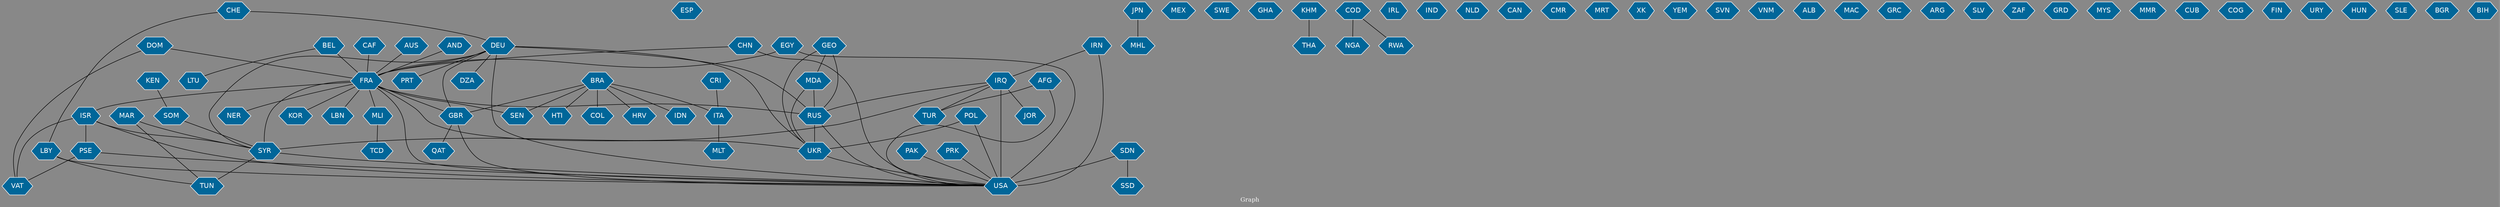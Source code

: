 // Countries together in item graph
graph {
	graph [bgcolor="#888888" fontcolor=white fontsize=12 label="Graph" outputorder=edgesfirst overlap=prism]
	node [color=white fillcolor="#006699" fontcolor=white fontname=Helvetica shape=hexagon style=filled]
	edge [arrowhead=open color=black fontcolor=white fontname=Courier fontsize=12]
		EGY [label=EGY]
		ISR [label=ISR]
		PSE [label=PSE]
		COL [label=COL]
		IRQ [label=IRQ]
		UKR [label=UKR]
		ESP [label=ESP]
		PAK [label=PAK]
		PRT [label=PRT]
		ITA [label=ITA]
		JPN [label=JPN]
		SYR [label=SYR]
		MEX [label=MEX]
		USA [label=USA]
		RUS [label=RUS]
		TUN [label=TUN]
		FRA [label=FRA]
		IRN [label=IRN]
		SDN [label=SDN]
		BRA [label=BRA]
		LBY [label=LBY]
		DZA [label=DZA]
		AFG [label=AFG]
		SWE [label=SWE]
		TUR [label=TUR]
		GHA [label=GHA]
		SSD [label=SSD]
		THA [label=THA]
		NGA [label=NGA]
		CAF [label=CAF]
		DEU [label=DEU]
		KOR [label=KOR]
		IRL [label=IRL]
		POL [label=POL]
		PRK [label=PRK]
		GBR [label=GBR]
		BEL [label=BEL]
		LTU [label=LTU]
		LBN [label=LBN]
		QAT [label=QAT]
		NER [label=NER]
		MDA [label=MDA]
		MHL [label=MHL]
		CHN [label=CHN]
		VAT [label=VAT]
		KEN [label=KEN]
		IND [label=IND]
		MLI [label=MLI]
		NLD [label=NLD]
		SEN [label=SEN]
		SOM [label=SOM]
		GEO [label=GEO]
		CAN [label=CAN]
		RWA [label=RWA]
		CMR [label=CMR]
		MRT [label=MRT]
		JOR [label=JOR]
		XK [label=XK]
		AUS [label=AUS]
		YEM [label=YEM]
		COD [label=COD]
		SVN [label=SVN]
		CHE [label=CHE]
		MLT [label=MLT]
		VNM [label=VNM]
		AND [label=AND]
		ALB [label=ALB]
		HRV [label=HRV]
		KHM [label=KHM]
		MAR [label=MAR]
		MAC [label=MAC]
		DOM [label=DOM]
		GRC [label=GRC]
		ARG [label=ARG]
		SLV [label=SLV]
		ZAF [label=ZAF]
		GRD [label=GRD]
		MYS [label=MYS]
		MMR [label=MMR]
		CUB [label=CUB]
		TCD [label=TCD]
		COG [label=COG]
		FIN [label=FIN]
		URY [label=URY]
		CRI [label=CRI]
		HUN [label=HUN]
		IDN [label=IDN]
		HTI [label=HTI]
		SLE [label=SLE]
		BGR [label=BGR]
		BIH [label=BIH]
			FRA -- USA [weight=6]
			DEU -- FRA [weight=7]
			DEU -- UKR [weight=3]
			ISR -- PSE [weight=29]
			ITA -- MLT [weight=1]
			COD -- RWA [weight=1]
			CHE -- LBY [weight=1]
			FRA -- GBR [weight=2]
			PAK -- USA [weight=4]
			CHN -- USA [weight=3]
			BRA -- HRV [weight=1]
			KEN -- SOM [weight=1]
			IRN -- IRQ [weight=9]
			SYR -- TUN [weight=2]
			ISR -- SYR [weight=3]
			FRA -- SEN [weight=2]
			BRA -- HTI [weight=1]
			SYR -- USA [weight=3]
			IRQ -- USA [weight=31]
			AND -- FRA [weight=1]
			CHN -- FRA [weight=2]
			BRA -- ITA [weight=1]
			FRA -- NER [weight=1]
			GEO -- MDA [weight=1]
			LBY -- TUN [weight=1]
			AUS -- FRA [weight=1]
			MLI -- TCD [weight=2]
			BRA -- COL [weight=2]
			KHM -- THA [weight=2]
			DEU -- PRT [weight=2]
			DOM -- VAT [weight=1]
			FRA -- SYR [weight=4]
			DOM -- FRA [weight=1]
			DEU -- RUS [weight=1]
			BRA -- GBR [weight=2]
			DEU -- GBR [weight=1]
			MDA -- RUS [weight=2]
			IRQ -- RUS [weight=2]
			JPN -- MHL [weight=1]
			COD -- NGA [weight=1]
			CRI -- ITA [weight=1]
			AFG -- TUR [weight=1]
			EGY -- USA [weight=1]
			ISR -- VAT [weight=3]
			BEL -- LTU [weight=2]
			IRQ -- JOR [weight=3]
			GBR -- QAT [weight=2]
			PSE -- VAT [weight=1]
			RUS -- USA [weight=6]
			CHE -- DEU [weight=1]
			UKR -- USA [weight=7]
			RUS -- UKR [weight=46]
			PSE -- USA [weight=1]
			BEL -- FRA [weight=14]
			IRQ -- SYR [weight=9]
			FRA -- RUS [weight=3]
			IRN -- USA [weight=13]
			GEO -- UKR [weight=1]
			LBY -- USA [weight=1]
			BRA -- SEN [weight=1]
			MAR -- SYR [weight=2]
			ISR -- USA [weight=1]
			SDN -- SSD [weight=1]
			MDA -- UKR [weight=2]
			DEU -- USA [weight=3]
			POL -- UKR [weight=3]
			BRA -- IDN [weight=2]
			MAR -- TUN [weight=1]
			FRA -- ISR [weight=2]
			FRA -- LBN [weight=2]
			GEO -- RUS [weight=1]
			FRA -- MLI [weight=2]
			PRK -- USA [weight=3]
			IRQ -- TUR [weight=3]
			DEU -- SYR [weight=1]
			FRA -- UKR [weight=4]
			POL -- USA [weight=3]
			SOM -- SYR [weight=1]
			GBR -- USA [weight=2]
			EGY -- FRA [weight=1]
			CAF -- FRA [weight=2]
			SDN -- USA [weight=4]
			FRA -- KOR [weight=1]
			AFG -- USA [weight=1]
			DEU -- DZA [weight=1]
}